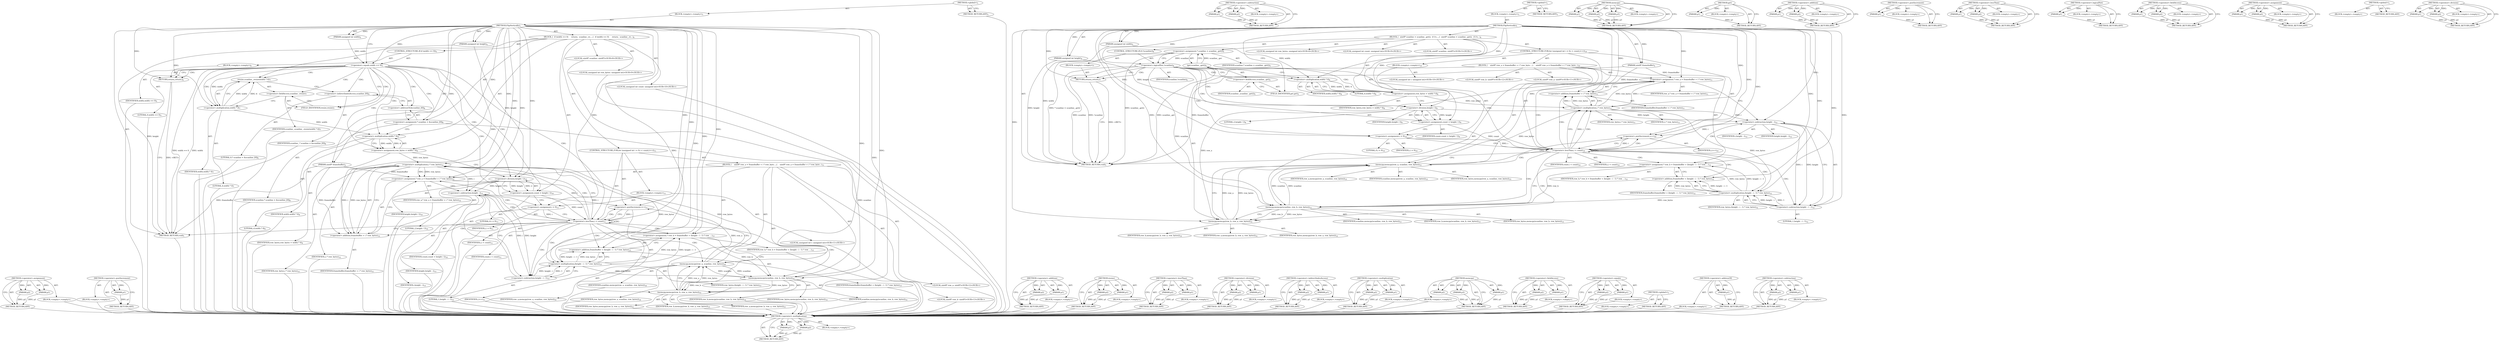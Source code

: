digraph "&lt;operator&gt;.subtraction" {
vulnerable_120 [label=<(METHOD,&lt;operator&gt;.multiplication)>];
vulnerable_121 [label=<(PARAM,p1)>];
vulnerable_122 [label=<(PARAM,p2)>];
vulnerable_123 [label=<(BLOCK,&lt;empty&gt;,&lt;empty&gt;)>];
vulnerable_124 [label=<(METHOD_RETURN,ANY)>];
vulnerable_144 [label=<(METHOD,&lt;operator&gt;.subtraction)>];
vulnerable_145 [label=<(PARAM,p1)>];
vulnerable_146 [label=<(PARAM,p2)>];
vulnerable_147 [label=<(BLOCK,&lt;empty&gt;,&lt;empty&gt;)>];
vulnerable_148 [label=<(METHOD_RETURN,ANY)>];
vulnerable_6 [label=<(METHOD,&lt;global&gt;)<SUB>1</SUB>>];
vulnerable_7 [label=<(BLOCK,&lt;empty&gt;,&lt;empty&gt;)<SUB>1</SUB>>];
vulnerable_8 [label=<(METHOD,FlipVertically)<SUB>1</SUB>>];
vulnerable_9 [label=<(PARAM,uint8* framebuffer)<SUB>2</SUB>>];
vulnerable_10 [label=<(PARAM,unsigned int width)<SUB>3</SUB>>];
vulnerable_11 [label=<(PARAM,unsigned int height)<SUB>4</SUB>>];
vulnerable_12 [label=<(BLOCK,{
  uint8* scanline = scanline_.get();
  if (!s...,{
  uint8* scanline = scanline_.get();
  if (!s...)<SUB>4</SUB>>];
vulnerable_13 [label="<(LOCAL,uint8* scanline: uint8*)<SUB>5</SUB>>"];
vulnerable_14 [label=<(&lt;operator&gt;.assignment,* scanline = scanline_.get())<SUB>5</SUB>>];
vulnerable_15 [label=<(IDENTIFIER,scanline,* scanline = scanline_.get())<SUB>5</SUB>>];
vulnerable_16 [label=<(get,scanline_.get())<SUB>5</SUB>>];
vulnerable_17 [label=<(&lt;operator&gt;.fieldAccess,scanline_.get)<SUB>5</SUB>>];
vulnerable_18 [label=<(IDENTIFIER,scanline_,scanline_.get())<SUB>5</SUB>>];
vulnerable_19 [label=<(FIELD_IDENTIFIER,get,get)<SUB>5</SUB>>];
vulnerable_20 [label=<(CONTROL_STRUCTURE,IF,if (!scanline))<SUB>6</SUB>>];
vulnerable_21 [label=<(&lt;operator&gt;.logicalNot,!scanline)<SUB>6</SUB>>];
vulnerable_22 [label=<(IDENTIFIER,scanline,!scanline)<SUB>6</SUB>>];
vulnerable_23 [label=<(BLOCK,&lt;empty&gt;,&lt;empty&gt;)<SUB>7</SUB>>];
vulnerable_24 [label=<(RETURN,return;,return;)<SUB>7</SUB>>];
vulnerable_25 [label="<(LOCAL,unsigned int row_bytes: unsigned int)<SUB>8</SUB>>"];
vulnerable_26 [label=<(&lt;operator&gt;.assignment,row_bytes = width * 4)<SUB>8</SUB>>];
vulnerable_27 [label=<(IDENTIFIER,row_bytes,row_bytes = width * 4)<SUB>8</SUB>>];
vulnerable_28 [label=<(&lt;operator&gt;.multiplication,width * 4)<SUB>8</SUB>>];
vulnerable_29 [label=<(IDENTIFIER,width,width * 4)<SUB>8</SUB>>];
vulnerable_30 [label=<(LITERAL,4,width * 4)<SUB>8</SUB>>];
vulnerable_31 [label="<(LOCAL,unsigned int count: unsigned int)<SUB>9</SUB>>"];
vulnerable_32 [label=<(&lt;operator&gt;.assignment,count = height / 2)<SUB>9</SUB>>];
vulnerable_33 [label=<(IDENTIFIER,count,count = height / 2)<SUB>9</SUB>>];
vulnerable_34 [label=<(&lt;operator&gt;.division,height / 2)<SUB>9</SUB>>];
vulnerable_35 [label=<(IDENTIFIER,height,height / 2)<SUB>9</SUB>>];
vulnerable_36 [label=<(LITERAL,2,height / 2)<SUB>9</SUB>>];
vulnerable_37 [label=<(CONTROL_STRUCTURE,FOR,for (unsigned int i = 0;i &lt; count;i++))<SUB>10</SUB>>];
vulnerable_38 [label=<(BLOCK,&lt;empty&gt;,&lt;empty&gt;)<SUB>10</SUB>>];
vulnerable_39 [label="<(LOCAL,unsigned int i: unsigned int)<SUB>10</SUB>>"];
vulnerable_40 [label=<(&lt;operator&gt;.assignment,i = 0)<SUB>10</SUB>>];
vulnerable_41 [label=<(IDENTIFIER,i,i = 0)<SUB>10</SUB>>];
vulnerable_42 [label=<(LITERAL,0,i = 0)<SUB>10</SUB>>];
vulnerable_43 [label=<(&lt;operator&gt;.lessThan,i &lt; count)<SUB>10</SUB>>];
vulnerable_44 [label=<(IDENTIFIER,i,i &lt; count)<SUB>10</SUB>>];
vulnerable_45 [label=<(IDENTIFIER,count,i &lt; count)<SUB>10</SUB>>];
vulnerable_46 [label=<(&lt;operator&gt;.postIncrement,i++)<SUB>10</SUB>>];
vulnerable_47 [label=<(IDENTIFIER,i,i++)<SUB>10</SUB>>];
vulnerable_48 [label=<(BLOCK,{
    uint8* row_a = framebuffer + i * row_byte...,{
    uint8* row_a = framebuffer + i * row_byte...)<SUB>10</SUB>>];
vulnerable_49 [label="<(LOCAL,uint8* row_a: uint8*)<SUB>11</SUB>>"];
vulnerable_50 [label=<(&lt;operator&gt;.assignment,* row_a = framebuffer + i * row_bytes)<SUB>11</SUB>>];
vulnerable_51 [label=<(IDENTIFIER,row_a,* row_a = framebuffer + i * row_bytes)<SUB>11</SUB>>];
vulnerable_52 [label=<(&lt;operator&gt;.addition,framebuffer + i * row_bytes)<SUB>11</SUB>>];
vulnerable_53 [label=<(IDENTIFIER,framebuffer,framebuffer + i * row_bytes)<SUB>11</SUB>>];
vulnerable_54 [label=<(&lt;operator&gt;.multiplication,i * row_bytes)<SUB>11</SUB>>];
vulnerable_55 [label=<(IDENTIFIER,i,i * row_bytes)<SUB>11</SUB>>];
vulnerable_56 [label=<(IDENTIFIER,row_bytes,i * row_bytes)<SUB>11</SUB>>];
vulnerable_57 [label="<(LOCAL,uint8* row_b: uint8*)<SUB>12</SUB>>"];
vulnerable_58 [label=<(&lt;operator&gt;.assignment,* row_b = framebuffer + (height - i - 1) * row_...)<SUB>12</SUB>>];
vulnerable_59 [label=<(IDENTIFIER,row_b,* row_b = framebuffer + (height - i - 1) * row_...)<SUB>12</SUB>>];
vulnerable_60 [label=<(&lt;operator&gt;.addition,framebuffer + (height - i - 1) * row_bytes)<SUB>12</SUB>>];
vulnerable_61 [label=<(IDENTIFIER,framebuffer,framebuffer + (height - i - 1) * row_bytes)<SUB>12</SUB>>];
vulnerable_62 [label=<(&lt;operator&gt;.multiplication,(height - i - 1) * row_bytes)<SUB>12</SUB>>];
vulnerable_63 [label=<(&lt;operator&gt;.subtraction,height - i - 1)<SUB>12</SUB>>];
vulnerable_64 [label=<(&lt;operator&gt;.subtraction,height - i)<SUB>12</SUB>>];
vulnerable_65 [label=<(IDENTIFIER,height,height - i)<SUB>12</SUB>>];
vulnerable_66 [label=<(IDENTIFIER,i,height - i)<SUB>12</SUB>>];
vulnerable_67 [label=<(LITERAL,1,height - i - 1)<SUB>12</SUB>>];
vulnerable_68 [label=<(IDENTIFIER,row_bytes,(height - i - 1) * row_bytes)<SUB>12</SUB>>];
vulnerable_69 [label=<(memcpy,memcpy(scanline, row_b, row_bytes))<SUB>13</SUB>>];
vulnerable_70 [label=<(IDENTIFIER,scanline,memcpy(scanline, row_b, row_bytes))<SUB>13</SUB>>];
vulnerable_71 [label=<(IDENTIFIER,row_b,memcpy(scanline, row_b, row_bytes))<SUB>13</SUB>>];
vulnerable_72 [label=<(IDENTIFIER,row_bytes,memcpy(scanline, row_b, row_bytes))<SUB>13</SUB>>];
vulnerable_73 [label=<(memcpy,memcpy(row_b, row_a, row_bytes))<SUB>14</SUB>>];
vulnerable_74 [label=<(IDENTIFIER,row_b,memcpy(row_b, row_a, row_bytes))<SUB>14</SUB>>];
vulnerable_75 [label=<(IDENTIFIER,row_a,memcpy(row_b, row_a, row_bytes))<SUB>14</SUB>>];
vulnerable_76 [label=<(IDENTIFIER,row_bytes,memcpy(row_b, row_a, row_bytes))<SUB>14</SUB>>];
vulnerable_77 [label=<(memcpy,memcpy(row_a, scanline, row_bytes))<SUB>15</SUB>>];
vulnerable_78 [label=<(IDENTIFIER,row_a,memcpy(row_a, scanline, row_bytes))<SUB>15</SUB>>];
vulnerable_79 [label=<(IDENTIFIER,scanline,memcpy(row_a, scanline, row_bytes))<SUB>15</SUB>>];
vulnerable_80 [label=<(IDENTIFIER,row_bytes,memcpy(row_a, scanline, row_bytes))<SUB>15</SUB>>];
vulnerable_81 [label=<(METHOD_RETURN,void)<SUB>1</SUB>>];
vulnerable_83 [label=<(METHOD_RETURN,ANY)<SUB>1</SUB>>];
vulnerable_149 [label=<(METHOD,memcpy)>];
vulnerable_150 [label=<(PARAM,p1)>];
vulnerable_151 [label=<(PARAM,p2)>];
vulnerable_152 [label=<(PARAM,p3)>];
vulnerable_153 [label=<(BLOCK,&lt;empty&gt;,&lt;empty&gt;)>];
vulnerable_154 [label=<(METHOD_RETURN,ANY)>];
vulnerable_107 [label=<(METHOD,get)>];
vulnerable_108 [label=<(PARAM,p1)>];
vulnerable_109 [label=<(BLOCK,&lt;empty&gt;,&lt;empty&gt;)>];
vulnerable_110 [label=<(METHOD_RETURN,ANY)>];
vulnerable_139 [label=<(METHOD,&lt;operator&gt;.addition)>];
vulnerable_140 [label=<(PARAM,p1)>];
vulnerable_141 [label=<(PARAM,p2)>];
vulnerable_142 [label=<(BLOCK,&lt;empty&gt;,&lt;empty&gt;)>];
vulnerable_143 [label=<(METHOD_RETURN,ANY)>];
vulnerable_135 [label=<(METHOD,&lt;operator&gt;.postIncrement)>];
vulnerable_136 [label=<(PARAM,p1)>];
vulnerable_137 [label=<(BLOCK,&lt;empty&gt;,&lt;empty&gt;)>];
vulnerable_138 [label=<(METHOD_RETURN,ANY)>];
vulnerable_130 [label=<(METHOD,&lt;operator&gt;.lessThan)>];
vulnerable_131 [label=<(PARAM,p1)>];
vulnerable_132 [label=<(PARAM,p2)>];
vulnerable_133 [label=<(BLOCK,&lt;empty&gt;,&lt;empty&gt;)>];
vulnerable_134 [label=<(METHOD_RETURN,ANY)>];
vulnerable_116 [label=<(METHOD,&lt;operator&gt;.logicalNot)>];
vulnerable_117 [label=<(PARAM,p1)>];
vulnerable_118 [label=<(BLOCK,&lt;empty&gt;,&lt;empty&gt;)>];
vulnerable_119 [label=<(METHOD_RETURN,ANY)>];
vulnerable_111 [label=<(METHOD,&lt;operator&gt;.fieldAccess)>];
vulnerable_112 [label=<(PARAM,p1)>];
vulnerable_113 [label=<(PARAM,p2)>];
vulnerable_114 [label=<(BLOCK,&lt;empty&gt;,&lt;empty&gt;)>];
vulnerable_115 [label=<(METHOD_RETURN,ANY)>];
vulnerable_102 [label=<(METHOD,&lt;operator&gt;.assignment)>];
vulnerable_103 [label=<(PARAM,p1)>];
vulnerable_104 [label=<(PARAM,p2)>];
vulnerable_105 [label=<(BLOCK,&lt;empty&gt;,&lt;empty&gt;)>];
vulnerable_106 [label=<(METHOD_RETURN,ANY)>];
vulnerable_96 [label=<(METHOD,&lt;global&gt;)<SUB>1</SUB>>];
vulnerable_97 [label=<(BLOCK,&lt;empty&gt;,&lt;empty&gt;)>];
vulnerable_98 [label=<(METHOD_RETURN,ANY)>];
vulnerable_125 [label=<(METHOD,&lt;operator&gt;.division)>];
vulnerable_126 [label=<(PARAM,p1)>];
vulnerable_127 [label=<(PARAM,p2)>];
vulnerable_128 [label=<(BLOCK,&lt;empty&gt;,&lt;empty&gt;)>];
vulnerable_129 [label=<(METHOD_RETURN,ANY)>];
fixed_130 [label=<(METHOD,&lt;operator&gt;.assignment)>];
fixed_131 [label=<(PARAM,p1)>];
fixed_132 [label=<(PARAM,p2)>];
fixed_133 [label=<(BLOCK,&lt;empty&gt;,&lt;empty&gt;)>];
fixed_134 [label=<(METHOD_RETURN,ANY)>];
fixed_154 [label=<(METHOD,&lt;operator&gt;.postIncrement)>];
fixed_155 [label=<(PARAM,p1)>];
fixed_156 [label=<(BLOCK,&lt;empty&gt;,&lt;empty&gt;)>];
fixed_157 [label=<(METHOD_RETURN,ANY)>];
fixed_6 [label=<(METHOD,&lt;global&gt;)<SUB>1</SUB>>];
fixed_7 [label=<(BLOCK,&lt;empty&gt;,&lt;empty&gt;)<SUB>1</SUB>>];
fixed_8 [label=<(METHOD,FlipVertically)<SUB>1</SUB>>];
fixed_9 [label=<(PARAM,uint8* framebuffer)<SUB>2</SUB>>];
fixed_10 [label=<(PARAM,unsigned int width)<SUB>3</SUB>>];
fixed_11 [label=<(PARAM,unsigned int height)<SUB>4</SUB>>];
fixed_12 [label=<(BLOCK,{
  if (width == 0)
     return;
  scanline_.re...,{
  if (width == 0)
     return;
  scanline_.re...)<SUB>4</SUB>>];
fixed_13 [label=<(CONTROL_STRUCTURE,IF,if (width == 0))<SUB>5</SUB>>];
fixed_14 [label=<(&lt;operator&gt;.equals,width == 0)<SUB>5</SUB>>];
fixed_15 [label=<(IDENTIFIER,width,width == 0)<SUB>5</SUB>>];
fixed_16 [label=<(LITERAL,0,width == 0)<SUB>5</SUB>>];
fixed_17 [label=<(BLOCK,&lt;empty&gt;,&lt;empty&gt;)<SUB>6</SUB>>];
fixed_18 [label=<(RETURN,return;,return;)<SUB>6</SUB>>];
fixed_19 [label=<(resize,scanline_.resize(width * 4))<SUB>7</SUB>>];
fixed_20 [label=<(&lt;operator&gt;.fieldAccess,scanline_.resize)<SUB>7</SUB>>];
fixed_21 [label=<(IDENTIFIER,scanline_,scanline_.resize(width * 4))<SUB>7</SUB>>];
fixed_22 [label=<(FIELD_IDENTIFIER,resize,resize)<SUB>7</SUB>>];
fixed_23 [label=<(&lt;operator&gt;.multiplication,width * 4)<SUB>7</SUB>>];
fixed_24 [label=<(IDENTIFIER,width,width * 4)<SUB>7</SUB>>];
fixed_25 [label=<(LITERAL,4,width * 4)<SUB>7</SUB>>];
fixed_26 [label="<(LOCAL,uint8* scanline: uint8*)<SUB>8</SUB>>"];
fixed_27 [label=<(&lt;operator&gt;.assignment,* scanline = &amp;scanline_[0])<SUB>8</SUB>>];
fixed_28 [label=<(IDENTIFIER,scanline,* scanline = &amp;scanline_[0])<SUB>8</SUB>>];
fixed_29 [label=<(&lt;operator&gt;.addressOf,&amp;scanline_[0])<SUB>8</SUB>>];
fixed_30 [label=<(&lt;operator&gt;.indirectIndexAccess,scanline_[0])<SUB>8</SUB>>];
fixed_31 [label=<(IDENTIFIER,scanline_,* scanline = &amp;scanline_[0])<SUB>8</SUB>>];
fixed_32 [label=<(LITERAL,0,* scanline = &amp;scanline_[0])<SUB>8</SUB>>];
fixed_33 [label="<(LOCAL,unsigned int row_bytes: unsigned int)<SUB>9</SUB>>"];
fixed_34 [label=<(&lt;operator&gt;.assignment,row_bytes = width * 4)<SUB>9</SUB>>];
fixed_35 [label=<(IDENTIFIER,row_bytes,row_bytes = width * 4)<SUB>9</SUB>>];
fixed_36 [label=<(&lt;operator&gt;.multiplication,width * 4)<SUB>9</SUB>>];
fixed_37 [label=<(IDENTIFIER,width,width * 4)<SUB>9</SUB>>];
fixed_38 [label=<(LITERAL,4,width * 4)<SUB>9</SUB>>];
fixed_39 [label="<(LOCAL,unsigned int count: unsigned int)<SUB>10</SUB>>"];
fixed_40 [label=<(&lt;operator&gt;.assignment,count = height / 2)<SUB>10</SUB>>];
fixed_41 [label=<(IDENTIFIER,count,count = height / 2)<SUB>10</SUB>>];
fixed_42 [label=<(&lt;operator&gt;.division,height / 2)<SUB>10</SUB>>];
fixed_43 [label=<(IDENTIFIER,height,height / 2)<SUB>10</SUB>>];
fixed_44 [label=<(LITERAL,2,height / 2)<SUB>10</SUB>>];
fixed_45 [label=<(CONTROL_STRUCTURE,FOR,for (unsigned int i = 0;i &lt; count;i++))<SUB>11</SUB>>];
fixed_46 [label=<(BLOCK,&lt;empty&gt;,&lt;empty&gt;)<SUB>11</SUB>>];
fixed_47 [label="<(LOCAL,unsigned int i: unsigned int)<SUB>11</SUB>>"];
fixed_48 [label=<(&lt;operator&gt;.assignment,i = 0)<SUB>11</SUB>>];
fixed_49 [label=<(IDENTIFIER,i,i = 0)<SUB>11</SUB>>];
fixed_50 [label=<(LITERAL,0,i = 0)<SUB>11</SUB>>];
fixed_51 [label=<(&lt;operator&gt;.lessThan,i &lt; count)<SUB>11</SUB>>];
fixed_52 [label=<(IDENTIFIER,i,i &lt; count)<SUB>11</SUB>>];
fixed_53 [label=<(IDENTIFIER,count,i &lt; count)<SUB>11</SUB>>];
fixed_54 [label=<(&lt;operator&gt;.postIncrement,i++)<SUB>11</SUB>>];
fixed_55 [label=<(IDENTIFIER,i,i++)<SUB>11</SUB>>];
fixed_56 [label=<(BLOCK,{
    uint8* row_a = framebuffer + i * row_byte...,{
    uint8* row_a = framebuffer + i * row_byte...)<SUB>11</SUB>>];
fixed_57 [label="<(LOCAL,uint8* row_a: uint8*)<SUB>12</SUB>>"];
fixed_58 [label=<(&lt;operator&gt;.assignment,* row_a = framebuffer + i * row_bytes)<SUB>12</SUB>>];
fixed_59 [label=<(IDENTIFIER,row_a,* row_a = framebuffer + i * row_bytes)<SUB>12</SUB>>];
fixed_60 [label=<(&lt;operator&gt;.addition,framebuffer + i * row_bytes)<SUB>12</SUB>>];
fixed_61 [label=<(IDENTIFIER,framebuffer,framebuffer + i * row_bytes)<SUB>12</SUB>>];
fixed_62 [label=<(&lt;operator&gt;.multiplication,i * row_bytes)<SUB>12</SUB>>];
fixed_63 [label=<(IDENTIFIER,i,i * row_bytes)<SUB>12</SUB>>];
fixed_64 [label=<(IDENTIFIER,row_bytes,i * row_bytes)<SUB>12</SUB>>];
fixed_65 [label="<(LOCAL,uint8* row_b: uint8*)<SUB>13</SUB>>"];
fixed_66 [label=<(&lt;operator&gt;.assignment,* row_b = framebuffer + (height - i - 1) * row_...)<SUB>13</SUB>>];
fixed_67 [label=<(IDENTIFIER,row_b,* row_b = framebuffer + (height - i - 1) * row_...)<SUB>13</SUB>>];
fixed_68 [label=<(&lt;operator&gt;.addition,framebuffer + (height - i - 1) * row_bytes)<SUB>13</SUB>>];
fixed_69 [label=<(IDENTIFIER,framebuffer,framebuffer + (height - i - 1) * row_bytes)<SUB>13</SUB>>];
fixed_70 [label=<(&lt;operator&gt;.multiplication,(height - i - 1) * row_bytes)<SUB>13</SUB>>];
fixed_71 [label=<(&lt;operator&gt;.subtraction,height - i - 1)<SUB>13</SUB>>];
fixed_72 [label=<(&lt;operator&gt;.subtraction,height - i)<SUB>13</SUB>>];
fixed_73 [label=<(IDENTIFIER,height,height - i)<SUB>13</SUB>>];
fixed_74 [label=<(IDENTIFIER,i,height - i)<SUB>13</SUB>>];
fixed_75 [label=<(LITERAL,1,height - i - 1)<SUB>13</SUB>>];
fixed_76 [label=<(IDENTIFIER,row_bytes,(height - i - 1) * row_bytes)<SUB>13</SUB>>];
fixed_77 [label=<(memcpy,memcpy(scanline, row_b, row_bytes))<SUB>14</SUB>>];
fixed_78 [label=<(IDENTIFIER,scanline,memcpy(scanline, row_b, row_bytes))<SUB>14</SUB>>];
fixed_79 [label=<(IDENTIFIER,row_b,memcpy(scanline, row_b, row_bytes))<SUB>14</SUB>>];
fixed_80 [label=<(IDENTIFIER,row_bytes,memcpy(scanline, row_b, row_bytes))<SUB>14</SUB>>];
fixed_81 [label=<(memcpy,memcpy(row_b, row_a, row_bytes))<SUB>15</SUB>>];
fixed_82 [label=<(IDENTIFIER,row_b,memcpy(row_b, row_a, row_bytes))<SUB>15</SUB>>];
fixed_83 [label=<(IDENTIFIER,row_a,memcpy(row_b, row_a, row_bytes))<SUB>15</SUB>>];
fixed_84 [label=<(IDENTIFIER,row_bytes,memcpy(row_b, row_a, row_bytes))<SUB>15</SUB>>];
fixed_85 [label=<(memcpy,memcpy(row_a, scanline, row_bytes))<SUB>16</SUB>>];
fixed_86 [label=<(IDENTIFIER,row_a,memcpy(row_a, scanline, row_bytes))<SUB>16</SUB>>];
fixed_87 [label=<(IDENTIFIER,scanline,memcpy(row_a, scanline, row_bytes))<SUB>16</SUB>>];
fixed_88 [label=<(IDENTIFIER,row_bytes,memcpy(row_a, scanline, row_bytes))<SUB>16</SUB>>];
fixed_89 [label=<(METHOD_RETURN,void)<SUB>1</SUB>>];
fixed_91 [label=<(METHOD_RETURN,ANY)<SUB>1</SUB>>];
fixed_158 [label=<(METHOD,&lt;operator&gt;.addition)>];
fixed_159 [label=<(PARAM,p1)>];
fixed_160 [label=<(PARAM,p2)>];
fixed_161 [label=<(BLOCK,&lt;empty&gt;,&lt;empty&gt;)>];
fixed_162 [label=<(METHOD_RETURN,ANY)>];
fixed_115 [label=<(METHOD,resize)>];
fixed_116 [label=<(PARAM,p1)>];
fixed_117 [label=<(PARAM,p2)>];
fixed_118 [label=<(BLOCK,&lt;empty&gt;,&lt;empty&gt;)>];
fixed_119 [label=<(METHOD_RETURN,ANY)>];
fixed_149 [label=<(METHOD,&lt;operator&gt;.lessThan)>];
fixed_150 [label=<(PARAM,p1)>];
fixed_151 [label=<(PARAM,p2)>];
fixed_152 [label=<(BLOCK,&lt;empty&gt;,&lt;empty&gt;)>];
fixed_153 [label=<(METHOD_RETURN,ANY)>];
fixed_144 [label=<(METHOD,&lt;operator&gt;.division)>];
fixed_145 [label=<(PARAM,p1)>];
fixed_146 [label=<(PARAM,p2)>];
fixed_147 [label=<(BLOCK,&lt;empty&gt;,&lt;empty&gt;)>];
fixed_148 [label=<(METHOD_RETURN,ANY)>];
fixed_139 [label=<(METHOD,&lt;operator&gt;.indirectIndexAccess)>];
fixed_140 [label=<(PARAM,p1)>];
fixed_141 [label=<(PARAM,p2)>];
fixed_142 [label=<(BLOCK,&lt;empty&gt;,&lt;empty&gt;)>];
fixed_143 [label=<(METHOD_RETURN,ANY)>];
fixed_125 [label=<(METHOD,&lt;operator&gt;.multiplication)>];
fixed_126 [label=<(PARAM,p1)>];
fixed_127 [label=<(PARAM,p2)>];
fixed_128 [label=<(BLOCK,&lt;empty&gt;,&lt;empty&gt;)>];
fixed_129 [label=<(METHOD_RETURN,ANY)>];
fixed_168 [label=<(METHOD,memcpy)>];
fixed_169 [label=<(PARAM,p1)>];
fixed_170 [label=<(PARAM,p2)>];
fixed_171 [label=<(PARAM,p3)>];
fixed_172 [label=<(BLOCK,&lt;empty&gt;,&lt;empty&gt;)>];
fixed_173 [label=<(METHOD_RETURN,ANY)>];
fixed_120 [label=<(METHOD,&lt;operator&gt;.fieldAccess)>];
fixed_121 [label=<(PARAM,p1)>];
fixed_122 [label=<(PARAM,p2)>];
fixed_123 [label=<(BLOCK,&lt;empty&gt;,&lt;empty&gt;)>];
fixed_124 [label=<(METHOD_RETURN,ANY)>];
fixed_110 [label=<(METHOD,&lt;operator&gt;.equals)>];
fixed_111 [label=<(PARAM,p1)>];
fixed_112 [label=<(PARAM,p2)>];
fixed_113 [label=<(BLOCK,&lt;empty&gt;,&lt;empty&gt;)>];
fixed_114 [label=<(METHOD_RETURN,ANY)>];
fixed_104 [label=<(METHOD,&lt;global&gt;)<SUB>1</SUB>>];
fixed_105 [label=<(BLOCK,&lt;empty&gt;,&lt;empty&gt;)>];
fixed_106 [label=<(METHOD_RETURN,ANY)>];
fixed_135 [label=<(METHOD,&lt;operator&gt;.addressOf)>];
fixed_136 [label=<(PARAM,p1)>];
fixed_137 [label=<(BLOCK,&lt;empty&gt;,&lt;empty&gt;)>];
fixed_138 [label=<(METHOD_RETURN,ANY)>];
fixed_163 [label=<(METHOD,&lt;operator&gt;.subtraction)>];
fixed_164 [label=<(PARAM,p1)>];
fixed_165 [label=<(PARAM,p2)>];
fixed_166 [label=<(BLOCK,&lt;empty&gt;,&lt;empty&gt;)>];
fixed_167 [label=<(METHOD_RETURN,ANY)>];
vulnerable_120 -> vulnerable_121  [key=0, label="AST: "];
vulnerable_120 -> vulnerable_121  [key=1, label="DDG: "];
vulnerable_120 -> vulnerable_123  [key=0, label="AST: "];
vulnerable_120 -> vulnerable_122  [key=0, label="AST: "];
vulnerable_120 -> vulnerable_122  [key=1, label="DDG: "];
vulnerable_120 -> vulnerable_124  [key=0, label="AST: "];
vulnerable_120 -> vulnerable_124  [key=1, label="CFG: "];
vulnerable_121 -> vulnerable_124  [key=0, label="DDG: p1"];
vulnerable_122 -> vulnerable_124  [key=0, label="DDG: p2"];
vulnerable_144 -> vulnerable_145  [key=0, label="AST: "];
vulnerable_144 -> vulnerable_145  [key=1, label="DDG: "];
vulnerable_144 -> vulnerable_147  [key=0, label="AST: "];
vulnerable_144 -> vulnerable_146  [key=0, label="AST: "];
vulnerable_144 -> vulnerable_146  [key=1, label="DDG: "];
vulnerable_144 -> vulnerable_148  [key=0, label="AST: "];
vulnerable_144 -> vulnerable_148  [key=1, label="CFG: "];
vulnerable_145 -> vulnerable_148  [key=0, label="DDG: p1"];
vulnerable_146 -> vulnerable_148  [key=0, label="DDG: p2"];
vulnerable_6 -> vulnerable_7  [key=0, label="AST: "];
vulnerable_6 -> vulnerable_83  [key=0, label="AST: "];
vulnerable_6 -> vulnerable_83  [key=1, label="CFG: "];
vulnerable_7 -> vulnerable_8  [key=0, label="AST: "];
vulnerable_8 -> vulnerable_9  [key=0, label="AST: "];
vulnerable_8 -> vulnerable_9  [key=1, label="DDG: "];
vulnerable_8 -> vulnerable_10  [key=0, label="AST: "];
vulnerable_8 -> vulnerable_10  [key=1, label="DDG: "];
vulnerable_8 -> vulnerable_11  [key=0, label="AST: "];
vulnerable_8 -> vulnerable_11  [key=1, label="DDG: "];
vulnerable_8 -> vulnerable_12  [key=0, label="AST: "];
vulnerable_8 -> vulnerable_81  [key=0, label="AST: "];
vulnerable_8 -> vulnerable_19  [key=0, label="CFG: "];
vulnerable_8 -> vulnerable_21  [key=0, label="DDG: "];
vulnerable_8 -> vulnerable_24  [key=0, label="DDG: "];
vulnerable_8 -> vulnerable_28  [key=0, label="DDG: "];
vulnerable_8 -> vulnerable_34  [key=0, label="DDG: "];
vulnerable_8 -> vulnerable_40  [key=0, label="DDG: "];
vulnerable_8 -> vulnerable_43  [key=0, label="DDG: "];
vulnerable_8 -> vulnerable_46  [key=0, label="DDG: "];
vulnerable_8 -> vulnerable_50  [key=0, label="DDG: "];
vulnerable_8 -> vulnerable_58  [key=0, label="DDG: "];
vulnerable_8 -> vulnerable_69  [key=0, label="DDG: "];
vulnerable_8 -> vulnerable_73  [key=0, label="DDG: "];
vulnerable_8 -> vulnerable_77  [key=0, label="DDG: "];
vulnerable_8 -> vulnerable_52  [key=0, label="DDG: "];
vulnerable_8 -> vulnerable_60  [key=0, label="DDG: "];
vulnerable_8 -> vulnerable_54  [key=0, label="DDG: "];
vulnerable_8 -> vulnerable_62  [key=0, label="DDG: "];
vulnerable_8 -> vulnerable_63  [key=0, label="DDG: "];
vulnerable_8 -> vulnerable_64  [key=0, label="DDG: "];
vulnerable_9 -> vulnerable_81  [key=0, label="DDG: framebuffer"];
vulnerable_9 -> vulnerable_50  [key=0, label="DDG: framebuffer"];
vulnerable_9 -> vulnerable_52  [key=0, label="DDG: framebuffer"];
vulnerable_10 -> vulnerable_81  [key=0, label="DDG: width"];
vulnerable_10 -> vulnerable_28  [key=0, label="DDG: width"];
vulnerable_11 -> vulnerable_81  [key=0, label="DDG: height"];
vulnerable_11 -> vulnerable_34  [key=0, label="DDG: height"];
vulnerable_12 -> vulnerable_13  [key=0, label="AST: "];
vulnerable_12 -> vulnerable_14  [key=0, label="AST: "];
vulnerable_12 -> vulnerable_20  [key=0, label="AST: "];
vulnerable_12 -> vulnerable_25  [key=0, label="AST: "];
vulnerable_12 -> vulnerable_26  [key=0, label="AST: "];
vulnerable_12 -> vulnerable_31  [key=0, label="AST: "];
vulnerable_12 -> vulnerable_32  [key=0, label="AST: "];
vulnerable_12 -> vulnerable_37  [key=0, label="AST: "];
vulnerable_14 -> vulnerable_15  [key=0, label="AST: "];
vulnerable_14 -> vulnerable_16  [key=0, label="AST: "];
vulnerable_14 -> vulnerable_21  [key=0, label="CFG: "];
vulnerable_14 -> vulnerable_21  [key=1, label="DDG: scanline"];
vulnerable_14 -> vulnerable_81  [key=0, label="DDG: scanline_.get()"];
vulnerable_14 -> vulnerable_81  [key=1, label="DDG: * scanline = scanline_.get()"];
vulnerable_16 -> vulnerable_17  [key=0, label="AST: "];
vulnerable_16 -> vulnerable_14  [key=0, label="CFG: "];
vulnerable_16 -> vulnerable_14  [key=1, label="DDG: scanline_.get"];
vulnerable_16 -> vulnerable_81  [key=0, label="DDG: scanline_.get"];
vulnerable_17 -> vulnerable_18  [key=0, label="AST: "];
vulnerable_17 -> vulnerable_19  [key=0, label="AST: "];
vulnerable_17 -> vulnerable_16  [key=0, label="CFG: "];
vulnerable_19 -> vulnerable_17  [key=0, label="CFG: "];
vulnerable_20 -> vulnerable_21  [key=0, label="AST: "];
vulnerable_20 -> vulnerable_23  [key=0, label="AST: "];
vulnerable_21 -> vulnerable_22  [key=0, label="AST: "];
vulnerable_21 -> vulnerable_24  [key=0, label="CFG: "];
vulnerable_21 -> vulnerable_24  [key=1, label="CDG: "];
vulnerable_21 -> vulnerable_28  [key=0, label="CFG: "];
vulnerable_21 -> vulnerable_28  [key=1, label="CDG: "];
vulnerable_21 -> vulnerable_81  [key=0, label="DDG: scanline"];
vulnerable_21 -> vulnerable_81  [key=1, label="DDG: !scanline"];
vulnerable_21 -> vulnerable_69  [key=0, label="DDG: scanline"];
vulnerable_21 -> vulnerable_34  [key=0, label="CDG: "];
vulnerable_21 -> vulnerable_32  [key=0, label="CDG: "];
vulnerable_21 -> vulnerable_26  [key=0, label="CDG: "];
vulnerable_21 -> vulnerable_40  [key=0, label="CDG: "];
vulnerable_21 -> vulnerable_43  [key=0, label="CDG: "];
vulnerable_23 -> vulnerable_24  [key=0, label="AST: "];
vulnerable_24 -> vulnerable_81  [key=0, label="CFG: "];
vulnerable_24 -> vulnerable_81  [key=1, label="DDG: &lt;RET&gt;"];
vulnerable_26 -> vulnerable_27  [key=0, label="AST: "];
vulnerable_26 -> vulnerable_28  [key=0, label="AST: "];
vulnerable_26 -> vulnerable_34  [key=0, label="CFG: "];
vulnerable_26 -> vulnerable_54  [key=0, label="DDG: row_bytes"];
vulnerable_28 -> vulnerable_29  [key=0, label="AST: "];
vulnerable_28 -> vulnerable_30  [key=0, label="AST: "];
vulnerable_28 -> vulnerable_26  [key=0, label="CFG: "];
vulnerable_28 -> vulnerable_26  [key=1, label="DDG: width"];
vulnerable_28 -> vulnerable_26  [key=2, label="DDG: 4"];
vulnerable_32 -> vulnerable_33  [key=0, label="AST: "];
vulnerable_32 -> vulnerable_34  [key=0, label="AST: "];
vulnerable_32 -> vulnerable_40  [key=0, label="CFG: "];
vulnerable_32 -> vulnerable_43  [key=0, label="DDG: count"];
vulnerable_34 -> vulnerable_35  [key=0, label="AST: "];
vulnerable_34 -> vulnerable_36  [key=0, label="AST: "];
vulnerable_34 -> vulnerable_32  [key=0, label="CFG: "];
vulnerable_34 -> vulnerable_32  [key=1, label="DDG: height"];
vulnerable_34 -> vulnerable_32  [key=2, label="DDG: 2"];
vulnerable_34 -> vulnerable_64  [key=0, label="DDG: height"];
vulnerable_37 -> vulnerable_38  [key=0, label="AST: "];
vulnerable_37 -> vulnerable_43  [key=0, label="AST: "];
vulnerable_37 -> vulnerable_46  [key=0, label="AST: "];
vulnerable_37 -> vulnerable_48  [key=0, label="AST: "];
vulnerable_38 -> vulnerable_39  [key=0, label="AST: "];
vulnerable_38 -> vulnerable_40  [key=0, label="AST: "];
vulnerable_40 -> vulnerable_41  [key=0, label="AST: "];
vulnerable_40 -> vulnerable_42  [key=0, label="AST: "];
vulnerable_40 -> vulnerable_43  [key=0, label="CFG: "];
vulnerable_40 -> vulnerable_43  [key=1, label="DDG: i"];
vulnerable_43 -> vulnerable_44  [key=0, label="AST: "];
vulnerable_43 -> vulnerable_45  [key=0, label="AST: "];
vulnerable_43 -> vulnerable_81  [key=0, label="CFG: "];
vulnerable_43 -> vulnerable_54  [key=0, label="CFG: "];
vulnerable_43 -> vulnerable_54  [key=1, label="DDG: i"];
vulnerable_43 -> vulnerable_54  [key=2, label="CDG: "];
vulnerable_43 -> vulnerable_60  [key=0, label="CDG: "];
vulnerable_43 -> vulnerable_73  [key=0, label="CDG: "];
vulnerable_43 -> vulnerable_77  [key=0, label="CDG: "];
vulnerable_43 -> vulnerable_64  [key=0, label="CDG: "];
vulnerable_43 -> vulnerable_52  [key=0, label="CDG: "];
vulnerable_43 -> vulnerable_46  [key=0, label="CDG: "];
vulnerable_43 -> vulnerable_69  [key=0, label="CDG: "];
vulnerable_43 -> vulnerable_50  [key=0, label="CDG: "];
vulnerable_43 -> vulnerable_43  [key=0, label="CDG: "];
vulnerable_43 -> vulnerable_58  [key=0, label="CDG: "];
vulnerable_43 -> vulnerable_63  [key=0, label="CDG: "];
vulnerable_43 -> vulnerable_62  [key=0, label="CDG: "];
vulnerable_46 -> vulnerable_47  [key=0, label="AST: "];
vulnerable_46 -> vulnerable_43  [key=0, label="CFG: "];
vulnerable_46 -> vulnerable_43  [key=1, label="DDG: i"];
vulnerable_48 -> vulnerable_49  [key=0, label="AST: "];
vulnerable_48 -> vulnerable_50  [key=0, label="AST: "];
vulnerable_48 -> vulnerable_57  [key=0, label="AST: "];
vulnerable_48 -> vulnerable_58  [key=0, label="AST: "];
vulnerable_48 -> vulnerable_69  [key=0, label="AST: "];
vulnerable_48 -> vulnerable_73  [key=0, label="AST: "];
vulnerable_48 -> vulnerable_77  [key=0, label="AST: "];
vulnerable_50 -> vulnerable_51  [key=0, label="AST: "];
vulnerable_50 -> vulnerable_52  [key=0, label="AST: "];
vulnerable_50 -> vulnerable_64  [key=0, label="CFG: "];
vulnerable_50 -> vulnerable_73  [key=0, label="DDG: row_a"];
vulnerable_52 -> vulnerable_53  [key=0, label="AST: "];
vulnerable_52 -> vulnerable_54  [key=0, label="AST: "];
vulnerable_52 -> vulnerable_50  [key=0, label="CFG: "];
vulnerable_54 -> vulnerable_55  [key=0, label="AST: "];
vulnerable_54 -> vulnerable_56  [key=0, label="AST: "];
vulnerable_54 -> vulnerable_52  [key=0, label="CFG: "];
vulnerable_54 -> vulnerable_52  [key=1, label="DDG: i"];
vulnerable_54 -> vulnerable_52  [key=2, label="DDG: row_bytes"];
vulnerable_54 -> vulnerable_50  [key=0, label="DDG: i"];
vulnerable_54 -> vulnerable_50  [key=1, label="DDG: row_bytes"];
vulnerable_54 -> vulnerable_62  [key=0, label="DDG: row_bytes"];
vulnerable_54 -> vulnerable_64  [key=0, label="DDG: i"];
vulnerable_58 -> vulnerable_59  [key=0, label="AST: "];
vulnerable_58 -> vulnerable_60  [key=0, label="AST: "];
vulnerable_58 -> vulnerable_69  [key=0, label="CFG: "];
vulnerable_58 -> vulnerable_69  [key=1, label="DDG: row_b"];
vulnerable_60 -> vulnerable_61  [key=0, label="AST: "];
vulnerable_60 -> vulnerable_62  [key=0, label="AST: "];
vulnerable_60 -> vulnerable_58  [key=0, label="CFG: "];
vulnerable_62 -> vulnerable_63  [key=0, label="AST: "];
vulnerable_62 -> vulnerable_68  [key=0, label="AST: "];
vulnerable_62 -> vulnerable_60  [key=0, label="CFG: "];
vulnerable_62 -> vulnerable_60  [key=1, label="DDG: height - i - 1"];
vulnerable_62 -> vulnerable_60  [key=2, label="DDG: row_bytes"];
vulnerable_62 -> vulnerable_58  [key=0, label="DDG: height - i - 1"];
vulnerable_62 -> vulnerable_58  [key=1, label="DDG: row_bytes"];
vulnerable_62 -> vulnerable_69  [key=0, label="DDG: row_bytes"];
vulnerable_63 -> vulnerable_64  [key=0, label="AST: "];
vulnerable_63 -> vulnerable_67  [key=0, label="AST: "];
vulnerable_63 -> vulnerable_62  [key=0, label="CFG: "];
vulnerable_63 -> vulnerable_62  [key=1, label="DDG: height - i"];
vulnerable_63 -> vulnerable_62  [key=2, label="DDG: 1"];
vulnerable_64 -> vulnerable_65  [key=0, label="AST: "];
vulnerable_64 -> vulnerable_66  [key=0, label="AST: "];
vulnerable_64 -> vulnerable_63  [key=0, label="CFG: "];
vulnerable_64 -> vulnerable_63  [key=1, label="DDG: height"];
vulnerable_64 -> vulnerable_63  [key=2, label="DDG: i"];
vulnerable_64 -> vulnerable_46  [key=0, label="DDG: i"];
vulnerable_69 -> vulnerable_70  [key=0, label="AST: "];
vulnerable_69 -> vulnerable_71  [key=0, label="AST: "];
vulnerable_69 -> vulnerable_72  [key=0, label="AST: "];
vulnerable_69 -> vulnerable_73  [key=0, label="CFG: "];
vulnerable_69 -> vulnerable_73  [key=1, label="DDG: row_b"];
vulnerable_69 -> vulnerable_73  [key=2, label="DDG: row_bytes"];
vulnerable_69 -> vulnerable_77  [key=0, label="DDG: scanline"];
vulnerable_73 -> vulnerable_74  [key=0, label="AST: "];
vulnerable_73 -> vulnerable_75  [key=0, label="AST: "];
vulnerable_73 -> vulnerable_76  [key=0, label="AST: "];
vulnerable_73 -> vulnerable_77  [key=0, label="CFG: "];
vulnerable_73 -> vulnerable_77  [key=1, label="DDG: row_a"];
vulnerable_73 -> vulnerable_77  [key=2, label="DDG: row_bytes"];
vulnerable_77 -> vulnerable_78  [key=0, label="AST: "];
vulnerable_77 -> vulnerable_79  [key=0, label="AST: "];
vulnerable_77 -> vulnerable_80  [key=0, label="AST: "];
vulnerable_77 -> vulnerable_46  [key=0, label="CFG: "];
vulnerable_77 -> vulnerable_69  [key=0, label="DDG: scanline"];
vulnerable_77 -> vulnerable_54  [key=0, label="DDG: row_bytes"];
vulnerable_149 -> vulnerable_150  [key=0, label="AST: "];
vulnerable_149 -> vulnerable_150  [key=1, label="DDG: "];
vulnerable_149 -> vulnerable_153  [key=0, label="AST: "];
vulnerable_149 -> vulnerable_151  [key=0, label="AST: "];
vulnerable_149 -> vulnerable_151  [key=1, label="DDG: "];
vulnerable_149 -> vulnerable_154  [key=0, label="AST: "];
vulnerable_149 -> vulnerable_154  [key=1, label="CFG: "];
vulnerable_149 -> vulnerable_152  [key=0, label="AST: "];
vulnerable_149 -> vulnerable_152  [key=1, label="DDG: "];
vulnerable_150 -> vulnerable_154  [key=0, label="DDG: p1"];
vulnerable_151 -> vulnerable_154  [key=0, label="DDG: p2"];
vulnerable_152 -> vulnerable_154  [key=0, label="DDG: p3"];
vulnerable_107 -> vulnerable_108  [key=0, label="AST: "];
vulnerable_107 -> vulnerable_108  [key=1, label="DDG: "];
vulnerable_107 -> vulnerable_109  [key=0, label="AST: "];
vulnerable_107 -> vulnerable_110  [key=0, label="AST: "];
vulnerable_107 -> vulnerable_110  [key=1, label="CFG: "];
vulnerable_108 -> vulnerable_110  [key=0, label="DDG: p1"];
vulnerable_139 -> vulnerable_140  [key=0, label="AST: "];
vulnerable_139 -> vulnerable_140  [key=1, label="DDG: "];
vulnerable_139 -> vulnerable_142  [key=0, label="AST: "];
vulnerable_139 -> vulnerable_141  [key=0, label="AST: "];
vulnerable_139 -> vulnerable_141  [key=1, label="DDG: "];
vulnerable_139 -> vulnerable_143  [key=0, label="AST: "];
vulnerable_139 -> vulnerable_143  [key=1, label="CFG: "];
vulnerable_140 -> vulnerable_143  [key=0, label="DDG: p1"];
vulnerable_141 -> vulnerable_143  [key=0, label="DDG: p2"];
vulnerable_135 -> vulnerable_136  [key=0, label="AST: "];
vulnerable_135 -> vulnerable_136  [key=1, label="DDG: "];
vulnerable_135 -> vulnerable_137  [key=0, label="AST: "];
vulnerable_135 -> vulnerable_138  [key=0, label="AST: "];
vulnerable_135 -> vulnerable_138  [key=1, label="CFG: "];
vulnerable_136 -> vulnerable_138  [key=0, label="DDG: p1"];
vulnerable_130 -> vulnerable_131  [key=0, label="AST: "];
vulnerable_130 -> vulnerable_131  [key=1, label="DDG: "];
vulnerable_130 -> vulnerable_133  [key=0, label="AST: "];
vulnerable_130 -> vulnerable_132  [key=0, label="AST: "];
vulnerable_130 -> vulnerable_132  [key=1, label="DDG: "];
vulnerable_130 -> vulnerable_134  [key=0, label="AST: "];
vulnerable_130 -> vulnerable_134  [key=1, label="CFG: "];
vulnerable_131 -> vulnerable_134  [key=0, label="DDG: p1"];
vulnerable_132 -> vulnerable_134  [key=0, label="DDG: p2"];
vulnerable_116 -> vulnerable_117  [key=0, label="AST: "];
vulnerable_116 -> vulnerable_117  [key=1, label="DDG: "];
vulnerable_116 -> vulnerable_118  [key=0, label="AST: "];
vulnerable_116 -> vulnerable_119  [key=0, label="AST: "];
vulnerable_116 -> vulnerable_119  [key=1, label="CFG: "];
vulnerable_117 -> vulnerable_119  [key=0, label="DDG: p1"];
vulnerable_111 -> vulnerable_112  [key=0, label="AST: "];
vulnerable_111 -> vulnerable_112  [key=1, label="DDG: "];
vulnerable_111 -> vulnerable_114  [key=0, label="AST: "];
vulnerable_111 -> vulnerable_113  [key=0, label="AST: "];
vulnerable_111 -> vulnerable_113  [key=1, label="DDG: "];
vulnerable_111 -> vulnerable_115  [key=0, label="AST: "];
vulnerable_111 -> vulnerable_115  [key=1, label="CFG: "];
vulnerable_112 -> vulnerable_115  [key=0, label="DDG: p1"];
vulnerable_113 -> vulnerable_115  [key=0, label="DDG: p2"];
vulnerable_102 -> vulnerable_103  [key=0, label="AST: "];
vulnerable_102 -> vulnerable_103  [key=1, label="DDG: "];
vulnerable_102 -> vulnerable_105  [key=0, label="AST: "];
vulnerable_102 -> vulnerable_104  [key=0, label="AST: "];
vulnerable_102 -> vulnerable_104  [key=1, label="DDG: "];
vulnerable_102 -> vulnerable_106  [key=0, label="AST: "];
vulnerable_102 -> vulnerable_106  [key=1, label="CFG: "];
vulnerable_103 -> vulnerable_106  [key=0, label="DDG: p1"];
vulnerable_104 -> vulnerable_106  [key=0, label="DDG: p2"];
vulnerable_96 -> vulnerable_97  [key=0, label="AST: "];
vulnerable_96 -> vulnerable_98  [key=0, label="AST: "];
vulnerable_96 -> vulnerable_98  [key=1, label="CFG: "];
vulnerable_125 -> vulnerable_126  [key=0, label="AST: "];
vulnerable_125 -> vulnerable_126  [key=1, label="DDG: "];
vulnerable_125 -> vulnerable_128  [key=0, label="AST: "];
vulnerable_125 -> vulnerable_127  [key=0, label="AST: "];
vulnerable_125 -> vulnerable_127  [key=1, label="DDG: "];
vulnerable_125 -> vulnerable_129  [key=0, label="AST: "];
vulnerable_125 -> vulnerable_129  [key=1, label="CFG: "];
vulnerable_126 -> vulnerable_129  [key=0, label="DDG: p1"];
vulnerable_127 -> vulnerable_129  [key=0, label="DDG: p2"];
fixed_130 -> fixed_131  [key=0, label="AST: "];
fixed_130 -> fixed_131  [key=1, label="DDG: "];
fixed_130 -> fixed_133  [key=0, label="AST: "];
fixed_130 -> fixed_132  [key=0, label="AST: "];
fixed_130 -> fixed_132  [key=1, label="DDG: "];
fixed_130 -> fixed_134  [key=0, label="AST: "];
fixed_130 -> fixed_134  [key=1, label="CFG: "];
fixed_131 -> fixed_134  [key=0, label="DDG: p1"];
fixed_132 -> fixed_134  [key=0, label="DDG: p2"];
fixed_133 -> vulnerable_120  [key=0];
fixed_134 -> vulnerable_120  [key=0];
fixed_154 -> fixed_155  [key=0, label="AST: "];
fixed_154 -> fixed_155  [key=1, label="DDG: "];
fixed_154 -> fixed_156  [key=0, label="AST: "];
fixed_154 -> fixed_157  [key=0, label="AST: "];
fixed_154 -> fixed_157  [key=1, label="CFG: "];
fixed_155 -> fixed_157  [key=0, label="DDG: p1"];
fixed_156 -> vulnerable_120  [key=0];
fixed_157 -> vulnerable_120  [key=0];
fixed_6 -> fixed_7  [key=0, label="AST: "];
fixed_6 -> fixed_91  [key=0, label="AST: "];
fixed_6 -> fixed_91  [key=1, label="CFG: "];
fixed_7 -> fixed_8  [key=0, label="AST: "];
fixed_8 -> fixed_9  [key=0, label="AST: "];
fixed_8 -> fixed_9  [key=1, label="DDG: "];
fixed_8 -> fixed_10  [key=0, label="AST: "];
fixed_8 -> fixed_10  [key=1, label="DDG: "];
fixed_8 -> fixed_11  [key=0, label="AST: "];
fixed_8 -> fixed_11  [key=1, label="DDG: "];
fixed_8 -> fixed_12  [key=0, label="AST: "];
fixed_8 -> fixed_89  [key=0, label="AST: "];
fixed_8 -> fixed_14  [key=0, label="CFG: "];
fixed_8 -> fixed_14  [key=1, label="DDG: "];
fixed_8 -> fixed_18  [key=0, label="DDG: "];
fixed_8 -> fixed_23  [key=0, label="DDG: "];
fixed_8 -> fixed_36  [key=0, label="DDG: "];
fixed_8 -> fixed_42  [key=0, label="DDG: "];
fixed_8 -> fixed_48  [key=0, label="DDG: "];
fixed_8 -> fixed_51  [key=0, label="DDG: "];
fixed_8 -> fixed_54  [key=0, label="DDG: "];
fixed_8 -> fixed_58  [key=0, label="DDG: "];
fixed_8 -> fixed_66  [key=0, label="DDG: "];
fixed_8 -> fixed_77  [key=0, label="DDG: "];
fixed_8 -> fixed_81  [key=0, label="DDG: "];
fixed_8 -> fixed_85  [key=0, label="DDG: "];
fixed_8 -> fixed_60  [key=0, label="DDG: "];
fixed_8 -> fixed_68  [key=0, label="DDG: "];
fixed_8 -> fixed_62  [key=0, label="DDG: "];
fixed_8 -> fixed_70  [key=0, label="DDG: "];
fixed_8 -> fixed_71  [key=0, label="DDG: "];
fixed_8 -> fixed_72  [key=0, label="DDG: "];
fixed_9 -> fixed_89  [key=0, label="DDG: framebuffer"];
fixed_9 -> fixed_58  [key=0, label="DDG: framebuffer"];
fixed_9 -> fixed_60  [key=0, label="DDG: framebuffer"];
fixed_10 -> fixed_14  [key=0, label="DDG: width"];
fixed_11 -> fixed_89  [key=0, label="DDG: height"];
fixed_11 -> fixed_42  [key=0, label="DDG: height"];
fixed_12 -> fixed_13  [key=0, label="AST: "];
fixed_12 -> fixed_19  [key=0, label="AST: "];
fixed_12 -> fixed_26  [key=0, label="AST: "];
fixed_12 -> fixed_27  [key=0, label="AST: "];
fixed_12 -> fixed_33  [key=0, label="AST: "];
fixed_12 -> fixed_34  [key=0, label="AST: "];
fixed_12 -> fixed_39  [key=0, label="AST: "];
fixed_12 -> fixed_40  [key=0, label="AST: "];
fixed_12 -> fixed_45  [key=0, label="AST: "];
fixed_13 -> fixed_14  [key=0, label="AST: "];
fixed_13 -> fixed_17  [key=0, label="AST: "];
fixed_14 -> fixed_15  [key=0, label="AST: "];
fixed_14 -> fixed_16  [key=0, label="AST: "];
fixed_14 -> fixed_18  [key=0, label="CFG: "];
fixed_14 -> fixed_18  [key=1, label="CDG: "];
fixed_14 -> fixed_22  [key=0, label="CFG: "];
fixed_14 -> fixed_22  [key=1, label="CDG: "];
fixed_14 -> fixed_89  [key=0, label="DDG: width"];
fixed_14 -> fixed_89  [key=1, label="DDG: width == 0"];
fixed_14 -> fixed_23  [key=0, label="DDG: width"];
fixed_14 -> fixed_23  [key=1, label="CDG: "];
fixed_14 -> fixed_30  [key=0, label="CDG: "];
fixed_14 -> fixed_34  [key=0, label="CDG: "];
fixed_14 -> fixed_48  [key=0, label="CDG: "];
fixed_14 -> fixed_42  [key=0, label="CDG: "];
fixed_14 -> fixed_51  [key=0, label="CDG: "];
fixed_14 -> fixed_19  [key=0, label="CDG: "];
fixed_14 -> fixed_20  [key=0, label="CDG: "];
fixed_14 -> fixed_27  [key=0, label="CDG: "];
fixed_14 -> fixed_40  [key=0, label="CDG: "];
fixed_14 -> fixed_29  [key=0, label="CDG: "];
fixed_14 -> fixed_36  [key=0, label="CDG: "];
fixed_15 -> vulnerable_120  [key=0];
fixed_16 -> vulnerable_120  [key=0];
fixed_17 -> fixed_18  [key=0, label="AST: "];
fixed_18 -> fixed_89  [key=0, label="CFG: "];
fixed_18 -> fixed_89  [key=1, label="DDG: &lt;RET&gt;"];
fixed_19 -> fixed_20  [key=0, label="AST: "];
fixed_19 -> fixed_23  [key=0, label="AST: "];
fixed_19 -> fixed_30  [key=0, label="CFG: "];
fixed_20 -> fixed_21  [key=0, label="AST: "];
fixed_20 -> fixed_22  [key=0, label="AST: "];
fixed_20 -> fixed_23  [key=0, label="CFG: "];
fixed_21 -> vulnerable_120  [key=0];
fixed_22 -> fixed_20  [key=0, label="CFG: "];
fixed_23 -> fixed_24  [key=0, label="AST: "];
fixed_23 -> fixed_25  [key=0, label="AST: "];
fixed_23 -> fixed_19  [key=0, label="CFG: "];
fixed_23 -> fixed_19  [key=1, label="DDG: width"];
fixed_23 -> fixed_19  [key=2, label="DDG: 4"];
fixed_23 -> fixed_36  [key=0, label="DDG: width"];
fixed_24 -> vulnerable_120  [key=0];
fixed_25 -> vulnerable_120  [key=0];
fixed_26 -> vulnerable_120  [key=0];
fixed_27 -> fixed_28  [key=0, label="AST: "];
fixed_27 -> fixed_29  [key=0, label="AST: "];
fixed_27 -> fixed_36  [key=0, label="CFG: "];
fixed_27 -> fixed_77  [key=0, label="DDG: scanline"];
fixed_28 -> vulnerable_120  [key=0];
fixed_29 -> fixed_30  [key=0, label="AST: "];
fixed_29 -> fixed_27  [key=0, label="CFG: "];
fixed_30 -> fixed_31  [key=0, label="AST: "];
fixed_30 -> fixed_32  [key=0, label="AST: "];
fixed_30 -> fixed_29  [key=0, label="CFG: "];
fixed_31 -> vulnerable_120  [key=0];
fixed_32 -> vulnerable_120  [key=0];
fixed_33 -> vulnerable_120  [key=0];
fixed_34 -> fixed_35  [key=0, label="AST: "];
fixed_34 -> fixed_36  [key=0, label="AST: "];
fixed_34 -> fixed_42  [key=0, label="CFG: "];
fixed_34 -> fixed_62  [key=0, label="DDG: row_bytes"];
fixed_35 -> vulnerable_120  [key=0];
fixed_36 -> fixed_37  [key=0, label="AST: "];
fixed_36 -> fixed_38  [key=0, label="AST: "];
fixed_36 -> fixed_34  [key=0, label="CFG: "];
fixed_36 -> fixed_34  [key=1, label="DDG: width"];
fixed_36 -> fixed_34  [key=2, label="DDG: 4"];
fixed_37 -> vulnerable_120  [key=0];
fixed_38 -> vulnerable_120  [key=0];
fixed_39 -> vulnerable_120  [key=0];
fixed_40 -> fixed_41  [key=0, label="AST: "];
fixed_40 -> fixed_42  [key=0, label="AST: "];
fixed_40 -> fixed_48  [key=0, label="CFG: "];
fixed_40 -> fixed_51  [key=0, label="DDG: count"];
fixed_41 -> vulnerable_120  [key=0];
fixed_42 -> fixed_43  [key=0, label="AST: "];
fixed_42 -> fixed_44  [key=0, label="AST: "];
fixed_42 -> fixed_40  [key=0, label="CFG: "];
fixed_42 -> fixed_40  [key=1, label="DDG: height"];
fixed_42 -> fixed_40  [key=2, label="DDG: 2"];
fixed_42 -> fixed_72  [key=0, label="DDG: height"];
fixed_43 -> vulnerable_120  [key=0];
fixed_44 -> vulnerable_120  [key=0];
fixed_45 -> fixed_46  [key=0, label="AST: "];
fixed_45 -> fixed_51  [key=0, label="AST: "];
fixed_45 -> fixed_54  [key=0, label="AST: "];
fixed_45 -> fixed_56  [key=0, label="AST: "];
fixed_46 -> fixed_47  [key=0, label="AST: "];
fixed_46 -> fixed_48  [key=0, label="AST: "];
fixed_47 -> vulnerable_120  [key=0];
fixed_48 -> fixed_49  [key=0, label="AST: "];
fixed_48 -> fixed_50  [key=0, label="AST: "];
fixed_48 -> fixed_51  [key=0, label="CFG: "];
fixed_48 -> fixed_51  [key=1, label="DDG: i"];
fixed_49 -> vulnerable_120  [key=0];
fixed_50 -> vulnerable_120  [key=0];
fixed_51 -> fixed_52  [key=0, label="AST: "];
fixed_51 -> fixed_53  [key=0, label="AST: "];
fixed_51 -> fixed_89  [key=0, label="CFG: "];
fixed_51 -> fixed_62  [key=0, label="CFG: "];
fixed_51 -> fixed_62  [key=1, label="DDG: i"];
fixed_51 -> fixed_62  [key=2, label="CDG: "];
fixed_51 -> fixed_68  [key=0, label="CDG: "];
fixed_51 -> fixed_60  [key=0, label="CDG: "];
fixed_51 -> fixed_77  [key=0, label="CDG: "];
fixed_51 -> fixed_51  [key=0, label="CDG: "];
fixed_51 -> fixed_66  [key=0, label="CDG: "];
fixed_51 -> fixed_81  [key=0, label="CDG: "];
fixed_51 -> fixed_85  [key=0, label="CDG: "];
fixed_51 -> fixed_72  [key=0, label="CDG: "];
fixed_51 -> fixed_54  [key=0, label="CDG: "];
fixed_51 -> fixed_58  [key=0, label="CDG: "];
fixed_51 -> fixed_71  [key=0, label="CDG: "];
fixed_51 -> fixed_70  [key=0, label="CDG: "];
fixed_52 -> vulnerable_120  [key=0];
fixed_53 -> vulnerable_120  [key=0];
fixed_54 -> fixed_55  [key=0, label="AST: "];
fixed_54 -> fixed_51  [key=0, label="CFG: "];
fixed_54 -> fixed_51  [key=1, label="DDG: i"];
fixed_55 -> vulnerable_120  [key=0];
fixed_56 -> fixed_57  [key=0, label="AST: "];
fixed_56 -> fixed_58  [key=0, label="AST: "];
fixed_56 -> fixed_65  [key=0, label="AST: "];
fixed_56 -> fixed_66  [key=0, label="AST: "];
fixed_56 -> fixed_77  [key=0, label="AST: "];
fixed_56 -> fixed_81  [key=0, label="AST: "];
fixed_56 -> fixed_85  [key=0, label="AST: "];
fixed_57 -> vulnerable_120  [key=0];
fixed_58 -> fixed_59  [key=0, label="AST: "];
fixed_58 -> fixed_60  [key=0, label="AST: "];
fixed_58 -> fixed_72  [key=0, label="CFG: "];
fixed_58 -> fixed_81  [key=0, label="DDG: row_a"];
fixed_59 -> vulnerable_120  [key=0];
fixed_60 -> fixed_61  [key=0, label="AST: "];
fixed_60 -> fixed_62  [key=0, label="AST: "];
fixed_60 -> fixed_58  [key=0, label="CFG: "];
fixed_61 -> vulnerable_120  [key=0];
fixed_62 -> fixed_63  [key=0, label="AST: "];
fixed_62 -> fixed_64  [key=0, label="AST: "];
fixed_62 -> fixed_60  [key=0, label="CFG: "];
fixed_62 -> fixed_60  [key=1, label="DDG: i"];
fixed_62 -> fixed_60  [key=2, label="DDG: row_bytes"];
fixed_62 -> fixed_58  [key=0, label="DDG: i"];
fixed_62 -> fixed_58  [key=1, label="DDG: row_bytes"];
fixed_62 -> fixed_70  [key=0, label="DDG: row_bytes"];
fixed_62 -> fixed_72  [key=0, label="DDG: i"];
fixed_63 -> vulnerable_120  [key=0];
fixed_64 -> vulnerable_120  [key=0];
fixed_65 -> vulnerable_120  [key=0];
fixed_66 -> fixed_67  [key=0, label="AST: "];
fixed_66 -> fixed_68  [key=0, label="AST: "];
fixed_66 -> fixed_77  [key=0, label="CFG: "];
fixed_66 -> fixed_77  [key=1, label="DDG: row_b"];
fixed_67 -> vulnerable_120  [key=0];
fixed_68 -> fixed_69  [key=0, label="AST: "];
fixed_68 -> fixed_70  [key=0, label="AST: "];
fixed_68 -> fixed_66  [key=0, label="CFG: "];
fixed_69 -> vulnerable_120  [key=0];
fixed_70 -> fixed_71  [key=0, label="AST: "];
fixed_70 -> fixed_76  [key=0, label="AST: "];
fixed_70 -> fixed_68  [key=0, label="CFG: "];
fixed_70 -> fixed_68  [key=1, label="DDG: height - i - 1"];
fixed_70 -> fixed_68  [key=2, label="DDG: row_bytes"];
fixed_70 -> fixed_66  [key=0, label="DDG: height - i - 1"];
fixed_70 -> fixed_66  [key=1, label="DDG: row_bytes"];
fixed_70 -> fixed_77  [key=0, label="DDG: row_bytes"];
fixed_71 -> fixed_72  [key=0, label="AST: "];
fixed_71 -> fixed_75  [key=0, label="AST: "];
fixed_71 -> fixed_70  [key=0, label="CFG: "];
fixed_71 -> fixed_70  [key=1, label="DDG: height - i"];
fixed_71 -> fixed_70  [key=2, label="DDG: 1"];
fixed_72 -> fixed_73  [key=0, label="AST: "];
fixed_72 -> fixed_74  [key=0, label="AST: "];
fixed_72 -> fixed_71  [key=0, label="CFG: "];
fixed_72 -> fixed_71  [key=1, label="DDG: height"];
fixed_72 -> fixed_71  [key=2, label="DDG: i"];
fixed_72 -> fixed_54  [key=0, label="DDG: i"];
fixed_73 -> vulnerable_120  [key=0];
fixed_74 -> vulnerable_120  [key=0];
fixed_75 -> vulnerable_120  [key=0];
fixed_76 -> vulnerable_120  [key=0];
fixed_77 -> fixed_78  [key=0, label="AST: "];
fixed_77 -> fixed_79  [key=0, label="AST: "];
fixed_77 -> fixed_80  [key=0, label="AST: "];
fixed_77 -> fixed_81  [key=0, label="CFG: "];
fixed_77 -> fixed_81  [key=1, label="DDG: row_b"];
fixed_77 -> fixed_81  [key=2, label="DDG: row_bytes"];
fixed_77 -> fixed_85  [key=0, label="DDG: scanline"];
fixed_78 -> vulnerable_120  [key=0];
fixed_79 -> vulnerable_120  [key=0];
fixed_80 -> vulnerable_120  [key=0];
fixed_81 -> fixed_82  [key=0, label="AST: "];
fixed_81 -> fixed_83  [key=0, label="AST: "];
fixed_81 -> fixed_84  [key=0, label="AST: "];
fixed_81 -> fixed_85  [key=0, label="CFG: "];
fixed_81 -> fixed_85  [key=1, label="DDG: row_a"];
fixed_81 -> fixed_85  [key=2, label="DDG: row_bytes"];
fixed_82 -> vulnerable_120  [key=0];
fixed_83 -> vulnerable_120  [key=0];
fixed_84 -> vulnerable_120  [key=0];
fixed_85 -> fixed_86  [key=0, label="AST: "];
fixed_85 -> fixed_87  [key=0, label="AST: "];
fixed_85 -> fixed_88  [key=0, label="AST: "];
fixed_85 -> fixed_54  [key=0, label="CFG: "];
fixed_85 -> fixed_77  [key=0, label="DDG: scanline"];
fixed_85 -> fixed_62  [key=0, label="DDG: row_bytes"];
fixed_86 -> vulnerable_120  [key=0];
fixed_87 -> vulnerable_120  [key=0];
fixed_88 -> vulnerable_120  [key=0];
fixed_89 -> vulnerable_120  [key=0];
fixed_91 -> vulnerable_120  [key=0];
fixed_158 -> fixed_159  [key=0, label="AST: "];
fixed_158 -> fixed_159  [key=1, label="DDG: "];
fixed_158 -> fixed_161  [key=0, label="AST: "];
fixed_158 -> fixed_160  [key=0, label="AST: "];
fixed_158 -> fixed_160  [key=1, label="DDG: "];
fixed_158 -> fixed_162  [key=0, label="AST: "];
fixed_158 -> fixed_162  [key=1, label="CFG: "];
fixed_159 -> fixed_162  [key=0, label="DDG: p1"];
fixed_160 -> fixed_162  [key=0, label="DDG: p2"];
fixed_161 -> vulnerable_120  [key=0];
fixed_162 -> vulnerable_120  [key=0];
fixed_115 -> fixed_116  [key=0, label="AST: "];
fixed_115 -> fixed_116  [key=1, label="DDG: "];
fixed_115 -> fixed_118  [key=0, label="AST: "];
fixed_115 -> fixed_117  [key=0, label="AST: "];
fixed_115 -> fixed_117  [key=1, label="DDG: "];
fixed_115 -> fixed_119  [key=0, label="AST: "];
fixed_115 -> fixed_119  [key=1, label="CFG: "];
fixed_116 -> fixed_119  [key=0, label="DDG: p1"];
fixed_117 -> fixed_119  [key=0, label="DDG: p2"];
fixed_118 -> vulnerable_120  [key=0];
fixed_119 -> vulnerable_120  [key=0];
fixed_149 -> fixed_150  [key=0, label="AST: "];
fixed_149 -> fixed_150  [key=1, label="DDG: "];
fixed_149 -> fixed_152  [key=0, label="AST: "];
fixed_149 -> fixed_151  [key=0, label="AST: "];
fixed_149 -> fixed_151  [key=1, label="DDG: "];
fixed_149 -> fixed_153  [key=0, label="AST: "];
fixed_149 -> fixed_153  [key=1, label="CFG: "];
fixed_150 -> fixed_153  [key=0, label="DDG: p1"];
fixed_151 -> fixed_153  [key=0, label="DDG: p2"];
fixed_152 -> vulnerable_120  [key=0];
fixed_153 -> vulnerable_120  [key=0];
fixed_144 -> fixed_145  [key=0, label="AST: "];
fixed_144 -> fixed_145  [key=1, label="DDG: "];
fixed_144 -> fixed_147  [key=0, label="AST: "];
fixed_144 -> fixed_146  [key=0, label="AST: "];
fixed_144 -> fixed_146  [key=1, label="DDG: "];
fixed_144 -> fixed_148  [key=0, label="AST: "];
fixed_144 -> fixed_148  [key=1, label="CFG: "];
fixed_145 -> fixed_148  [key=0, label="DDG: p1"];
fixed_146 -> fixed_148  [key=0, label="DDG: p2"];
fixed_147 -> vulnerable_120  [key=0];
fixed_148 -> vulnerable_120  [key=0];
fixed_139 -> fixed_140  [key=0, label="AST: "];
fixed_139 -> fixed_140  [key=1, label="DDG: "];
fixed_139 -> fixed_142  [key=0, label="AST: "];
fixed_139 -> fixed_141  [key=0, label="AST: "];
fixed_139 -> fixed_141  [key=1, label="DDG: "];
fixed_139 -> fixed_143  [key=0, label="AST: "];
fixed_139 -> fixed_143  [key=1, label="CFG: "];
fixed_140 -> fixed_143  [key=0, label="DDG: p1"];
fixed_141 -> fixed_143  [key=0, label="DDG: p2"];
fixed_142 -> vulnerable_120  [key=0];
fixed_143 -> vulnerable_120  [key=0];
fixed_125 -> fixed_126  [key=0, label="AST: "];
fixed_125 -> fixed_126  [key=1, label="DDG: "];
fixed_125 -> fixed_128  [key=0, label="AST: "];
fixed_125 -> fixed_127  [key=0, label="AST: "];
fixed_125 -> fixed_127  [key=1, label="DDG: "];
fixed_125 -> fixed_129  [key=0, label="AST: "];
fixed_125 -> fixed_129  [key=1, label="CFG: "];
fixed_126 -> fixed_129  [key=0, label="DDG: p1"];
fixed_127 -> fixed_129  [key=0, label="DDG: p2"];
fixed_128 -> vulnerable_120  [key=0];
fixed_129 -> vulnerable_120  [key=0];
fixed_168 -> fixed_169  [key=0, label="AST: "];
fixed_168 -> fixed_169  [key=1, label="DDG: "];
fixed_168 -> fixed_172  [key=0, label="AST: "];
fixed_168 -> fixed_170  [key=0, label="AST: "];
fixed_168 -> fixed_170  [key=1, label="DDG: "];
fixed_168 -> fixed_173  [key=0, label="AST: "];
fixed_168 -> fixed_173  [key=1, label="CFG: "];
fixed_168 -> fixed_171  [key=0, label="AST: "];
fixed_168 -> fixed_171  [key=1, label="DDG: "];
fixed_169 -> fixed_173  [key=0, label="DDG: p1"];
fixed_170 -> fixed_173  [key=0, label="DDG: p2"];
fixed_171 -> fixed_173  [key=0, label="DDG: p3"];
fixed_172 -> vulnerable_120  [key=0];
fixed_173 -> vulnerable_120  [key=0];
fixed_120 -> fixed_121  [key=0, label="AST: "];
fixed_120 -> fixed_121  [key=1, label="DDG: "];
fixed_120 -> fixed_123  [key=0, label="AST: "];
fixed_120 -> fixed_122  [key=0, label="AST: "];
fixed_120 -> fixed_122  [key=1, label="DDG: "];
fixed_120 -> fixed_124  [key=0, label="AST: "];
fixed_120 -> fixed_124  [key=1, label="CFG: "];
fixed_121 -> fixed_124  [key=0, label="DDG: p1"];
fixed_122 -> fixed_124  [key=0, label="DDG: p2"];
fixed_123 -> vulnerable_120  [key=0];
fixed_124 -> vulnerable_120  [key=0];
fixed_110 -> fixed_111  [key=0, label="AST: "];
fixed_110 -> fixed_111  [key=1, label="DDG: "];
fixed_110 -> fixed_113  [key=0, label="AST: "];
fixed_110 -> fixed_112  [key=0, label="AST: "];
fixed_110 -> fixed_112  [key=1, label="DDG: "];
fixed_110 -> fixed_114  [key=0, label="AST: "];
fixed_110 -> fixed_114  [key=1, label="CFG: "];
fixed_111 -> fixed_114  [key=0, label="DDG: p1"];
fixed_112 -> fixed_114  [key=0, label="DDG: p2"];
fixed_113 -> vulnerable_120  [key=0];
fixed_114 -> vulnerable_120  [key=0];
fixed_104 -> fixed_105  [key=0, label="AST: "];
fixed_104 -> fixed_106  [key=0, label="AST: "];
fixed_104 -> fixed_106  [key=1, label="CFG: "];
fixed_105 -> vulnerable_120  [key=0];
fixed_106 -> vulnerable_120  [key=0];
fixed_135 -> fixed_136  [key=0, label="AST: "];
fixed_135 -> fixed_136  [key=1, label="DDG: "];
fixed_135 -> fixed_137  [key=0, label="AST: "];
fixed_135 -> fixed_138  [key=0, label="AST: "];
fixed_135 -> fixed_138  [key=1, label="CFG: "];
fixed_136 -> fixed_138  [key=0, label="DDG: p1"];
fixed_137 -> vulnerable_120  [key=0];
fixed_138 -> vulnerable_120  [key=0];
fixed_163 -> fixed_164  [key=0, label="AST: "];
fixed_163 -> fixed_164  [key=1, label="DDG: "];
fixed_163 -> fixed_166  [key=0, label="AST: "];
fixed_163 -> fixed_165  [key=0, label="AST: "];
fixed_163 -> fixed_165  [key=1, label="DDG: "];
fixed_163 -> fixed_167  [key=0, label="AST: "];
fixed_163 -> fixed_167  [key=1, label="CFG: "];
fixed_164 -> fixed_167  [key=0, label="DDG: p1"];
fixed_165 -> fixed_167  [key=0, label="DDG: p2"];
fixed_166 -> vulnerable_120  [key=0];
fixed_167 -> vulnerable_120  [key=0];
}
